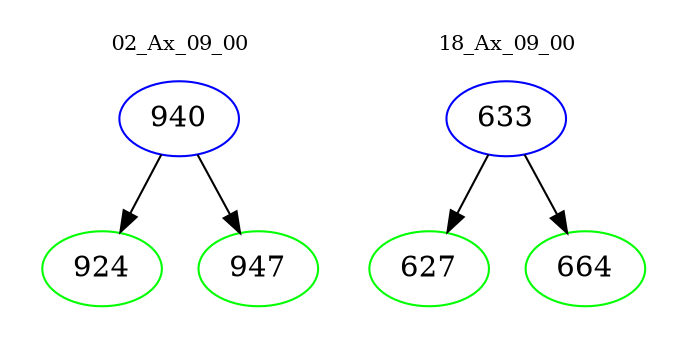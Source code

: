 digraph{
subgraph cluster_0 {
color = white
label = "02_Ax_09_00";
fontsize=10;
T0_940 [label="940", color="blue"]
T0_940 -> T0_924 [color="black"]
T0_924 [label="924", color="green"]
T0_940 -> T0_947 [color="black"]
T0_947 [label="947", color="green"]
}
subgraph cluster_1 {
color = white
label = "18_Ax_09_00";
fontsize=10;
T1_633 [label="633", color="blue"]
T1_633 -> T1_627 [color="black"]
T1_627 [label="627", color="green"]
T1_633 -> T1_664 [color="black"]
T1_664 [label="664", color="green"]
}
}
